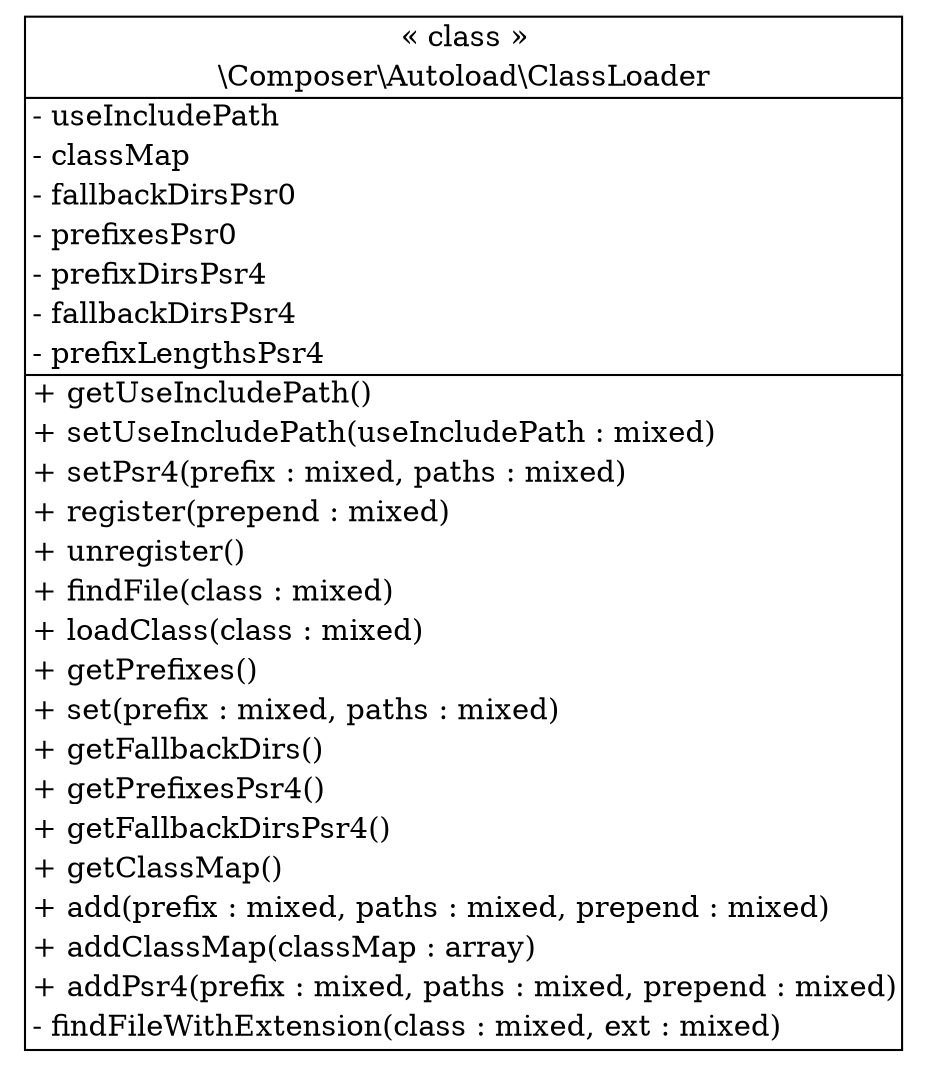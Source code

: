 digraph "Class Diagram" {
  node [shape=plaintext]
  "\\Composer\\Autoload\\ClassLoader" [
    label=<
<table border="1" cellpadding="2" cellspacing="0" cellborder="0">
<tr><td align="center">&laquo; class &raquo;</td></tr>
<tr><td align="center" title="class ClassLoader">\\Composer\\Autoload\\ClassLoader</td></tr><hr />
<tr><td align="left" title="private useIncludePath">- useIncludePath</td></tr>
<tr><td align="left" title="private classMap">- classMap</td></tr>
<tr><td align="left" title="private fallbackDirsPsr0">- fallbackDirsPsr0</td></tr>
<tr><td align="left" title="private prefixesPsr0">- prefixesPsr0</td></tr>
<tr><td align="left" title="private prefixDirsPsr4">- prefixDirsPsr4</td></tr>
<tr><td align="left" title="private fallbackDirsPsr4">- fallbackDirsPsr4</td></tr>
<tr><td align="left" title="private prefixLengthsPsr4">- prefixLengthsPsr4</td></tr>
<hr />
<tr><td align="left" title="public getUseIncludePath">+ getUseIncludePath()</td></tr>
<tr><td align="left" title="public setUseIncludePath">+ setUseIncludePath(useIncludePath : mixed)</td></tr>
<tr><td align="left" title="public setPsr4">+ setPsr4(prefix : mixed, paths : mixed)</td></tr>
<tr><td align="left" title="public register">+ register(prepend : mixed)</td></tr>
<tr><td align="left" title="public unregister">+ unregister()</td></tr>
<tr><td align="left" title="public findFile">+ findFile(class : mixed)</td></tr>
<tr><td align="left" title="public loadClass">+ loadClass(class : mixed)</td></tr>
<tr><td align="left" title="public getPrefixes">+ getPrefixes()</td></tr>
<tr><td align="left" title="public set">+ set(prefix : mixed, paths : mixed)</td></tr>
<tr><td align="left" title="public getFallbackDirs">+ getFallbackDirs()</td></tr>
<tr><td align="left" title="public getPrefixesPsr4">+ getPrefixesPsr4()</td></tr>
<tr><td align="left" title="public getFallbackDirsPsr4">+ getFallbackDirsPsr4()</td></tr>
<tr><td align="left" title="public getClassMap">+ getClassMap()</td></tr>
<tr><td align="left" title="public add">+ add(prefix : mixed, paths : mixed, prepend : mixed)</td></tr>
<tr><td align="left" title="public addClassMap">+ addClassMap(classMap : array)</td></tr>
<tr><td align="left" title="public addPsr4">+ addPsr4(prefix : mixed, paths : mixed, prepend : mixed)</td></tr>
<tr><td align="left" title="private findFileWithExtension">- findFileWithExtension(class : mixed, ext : mixed)</td></tr>
</table>
  >
  ];
}